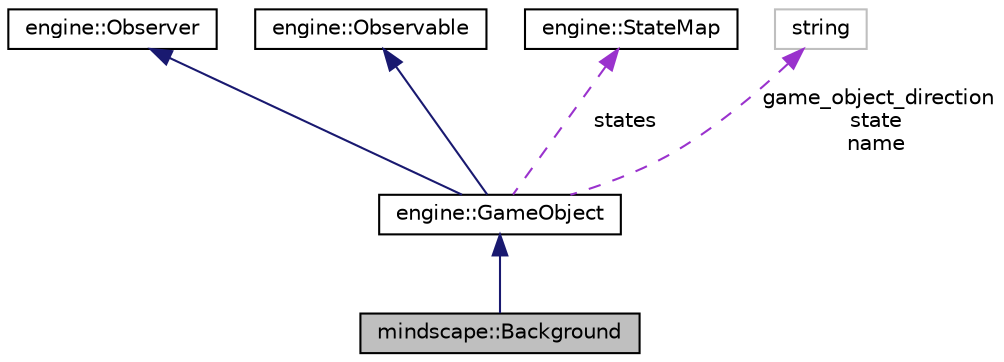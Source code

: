 digraph "mindscape::Background"
{
  edge [fontname="Helvetica",fontsize="10",labelfontname="Helvetica",labelfontsize="10"];
  node [fontname="Helvetica",fontsize="10",shape=record];
  Node1 [label="mindscape::Background",height=0.2,width=0.4,color="black", fillcolor="grey75", style="filled", fontcolor="black"];
  Node2 -> Node1 [dir="back",color="midnightblue",fontsize="10",style="solid",fontname="Helvetica"];
  Node2 [label="engine::GameObject",height=0.2,width=0.4,color="black", fillcolor="white", style="filled",URL="$classengine_1_1_game_object.html",tooltip="A Game class. "];
  Node3 -> Node2 [dir="back",color="midnightblue",fontsize="10",style="solid",fontname="Helvetica"];
  Node3 [label="engine::Observer",height=0.2,width=0.4,color="black", fillcolor="white", style="filled",URL="$classengine_1_1_observer.html"];
  Node4 -> Node2 [dir="back",color="midnightblue",fontsize="10",style="solid",fontname="Helvetica"];
  Node4 [label="engine::Observable",height=0.2,width=0.4,color="black", fillcolor="white", style="filled",URL="$classengine_1_1_observable.html"];
  Node5 -> Node2 [dir="back",color="darkorchid3",fontsize="10",style="dashed",label=" states" ,fontname="Helvetica"];
  Node5 [label="engine::StateMap",height=0.2,width=0.4,color="black", fillcolor="white", style="filled",URL="$classengine_1_1_state_map.html",tooltip="A StateMap class. "];
  Node6 -> Node2 [dir="back",color="darkorchid3",fontsize="10",style="dashed",label=" game_object_direction\nstate\nname" ,fontname="Helvetica"];
  Node6 [label="string",height=0.2,width=0.4,color="grey75", fillcolor="white", style="filled"];
}
